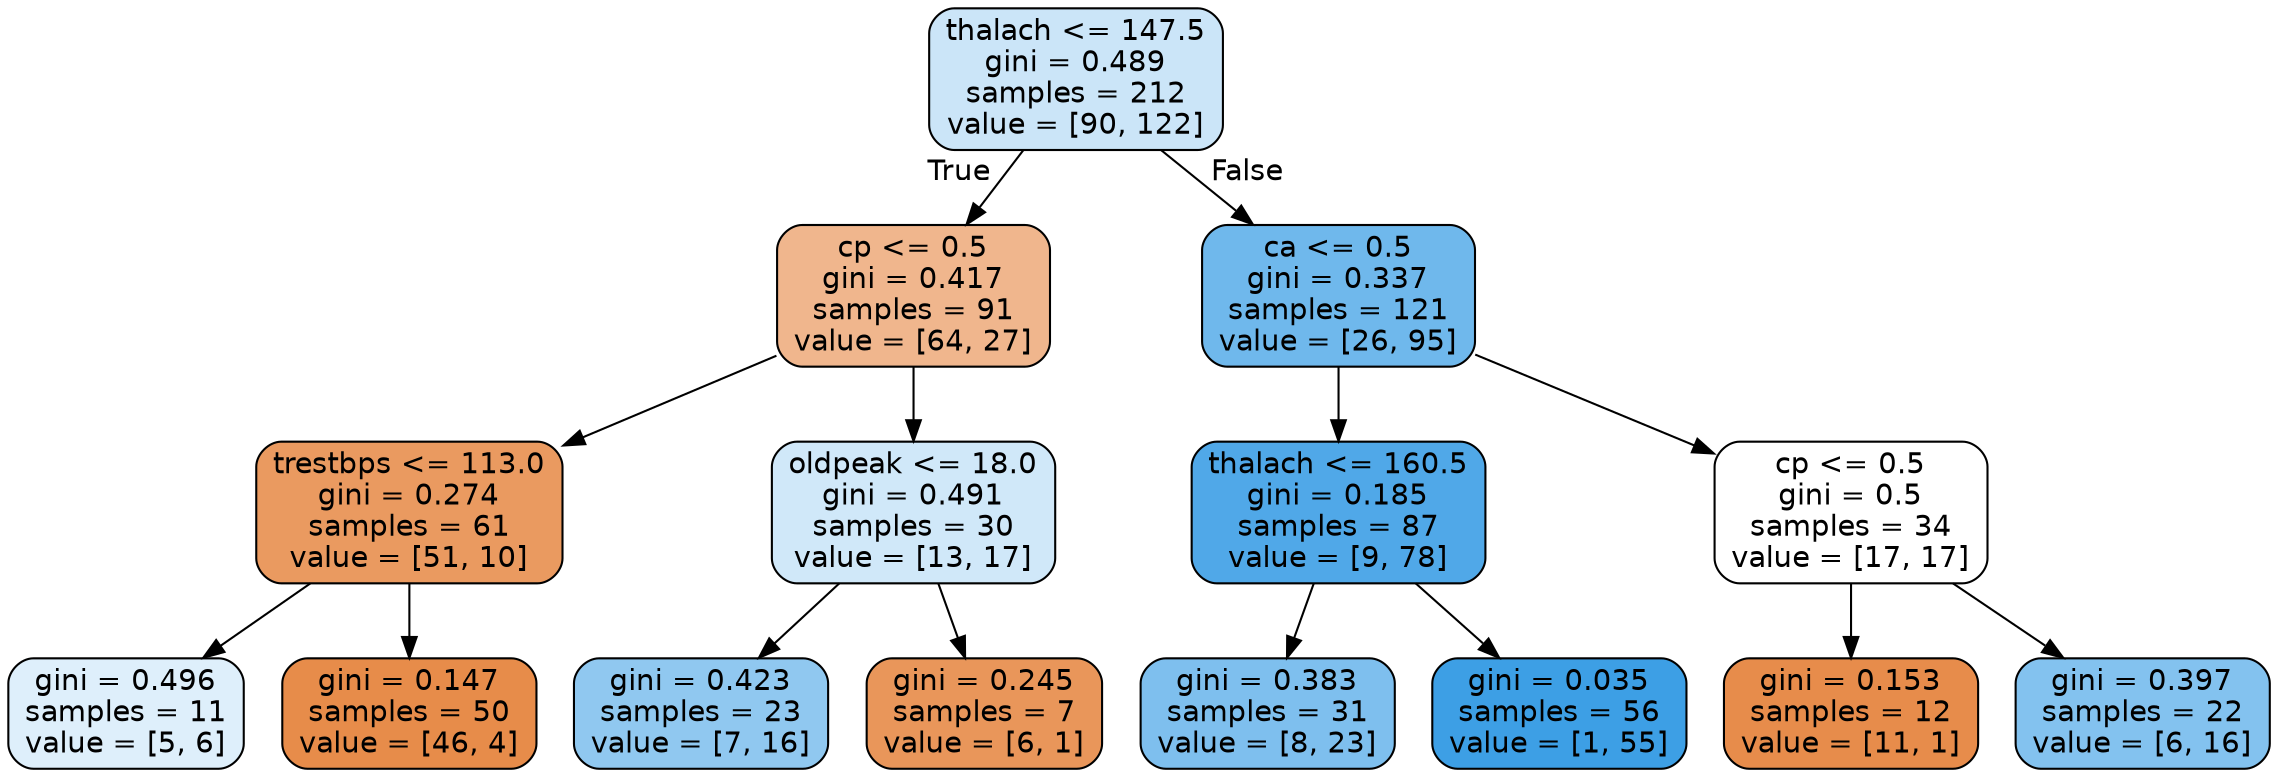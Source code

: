 digraph Tree {
node [shape=box, style="filled, rounded", color="black", fontname="helvetica"] ;
edge [fontname="helvetica"] ;
0 [label="thalach <= 147.5\ngini = 0.489\nsamples = 212\nvalue = [90, 122]", fillcolor="#cbe5f8"] ;
1 [label="cp <= 0.5\ngini = 0.417\nsamples = 91\nvalue = [64, 27]", fillcolor="#f0b68d"] ;
0 -> 1 [labeldistance=2.5, labelangle=45, headlabel="True"] ;
2 [label="trestbps <= 113.0\ngini = 0.274\nsamples = 61\nvalue = [51, 10]", fillcolor="#ea9a60"] ;
1 -> 2 ;
3 [label="gini = 0.496\nsamples = 11\nvalue = [5, 6]", fillcolor="#deeffb"] ;
2 -> 3 ;
4 [label="gini = 0.147\nsamples = 50\nvalue = [46, 4]", fillcolor="#e78c4a"] ;
2 -> 4 ;
5 [label="oldpeak <= 18.0\ngini = 0.491\nsamples = 30\nvalue = [13, 17]", fillcolor="#d0e8f9"] ;
1 -> 5 ;
6 [label="gini = 0.423\nsamples = 23\nvalue = [7, 16]", fillcolor="#90c8f0"] ;
5 -> 6 ;
7 [label="gini = 0.245\nsamples = 7\nvalue = [6, 1]", fillcolor="#e9965a"] ;
5 -> 7 ;
8 [label="ca <= 0.5\ngini = 0.337\nsamples = 121\nvalue = [26, 95]", fillcolor="#6fb8ec"] ;
0 -> 8 [labeldistance=2.5, labelangle=-45, headlabel="False"] ;
9 [label="thalach <= 160.5\ngini = 0.185\nsamples = 87\nvalue = [9, 78]", fillcolor="#50a8e8"] ;
8 -> 9 ;
10 [label="gini = 0.383\nsamples = 31\nvalue = [8, 23]", fillcolor="#7ebfee"] ;
9 -> 10 ;
11 [label="gini = 0.035\nsamples = 56\nvalue = [1, 55]", fillcolor="#3d9fe5"] ;
9 -> 11 ;
12 [label="cp <= 0.5\ngini = 0.5\nsamples = 34\nvalue = [17, 17]", fillcolor="#ffffff"] ;
8 -> 12 ;
13 [label="gini = 0.153\nsamples = 12\nvalue = [11, 1]", fillcolor="#e78c4b"] ;
12 -> 13 ;
14 [label="gini = 0.397\nsamples = 22\nvalue = [6, 16]", fillcolor="#83c2ef"] ;
12 -> 14 ;
}